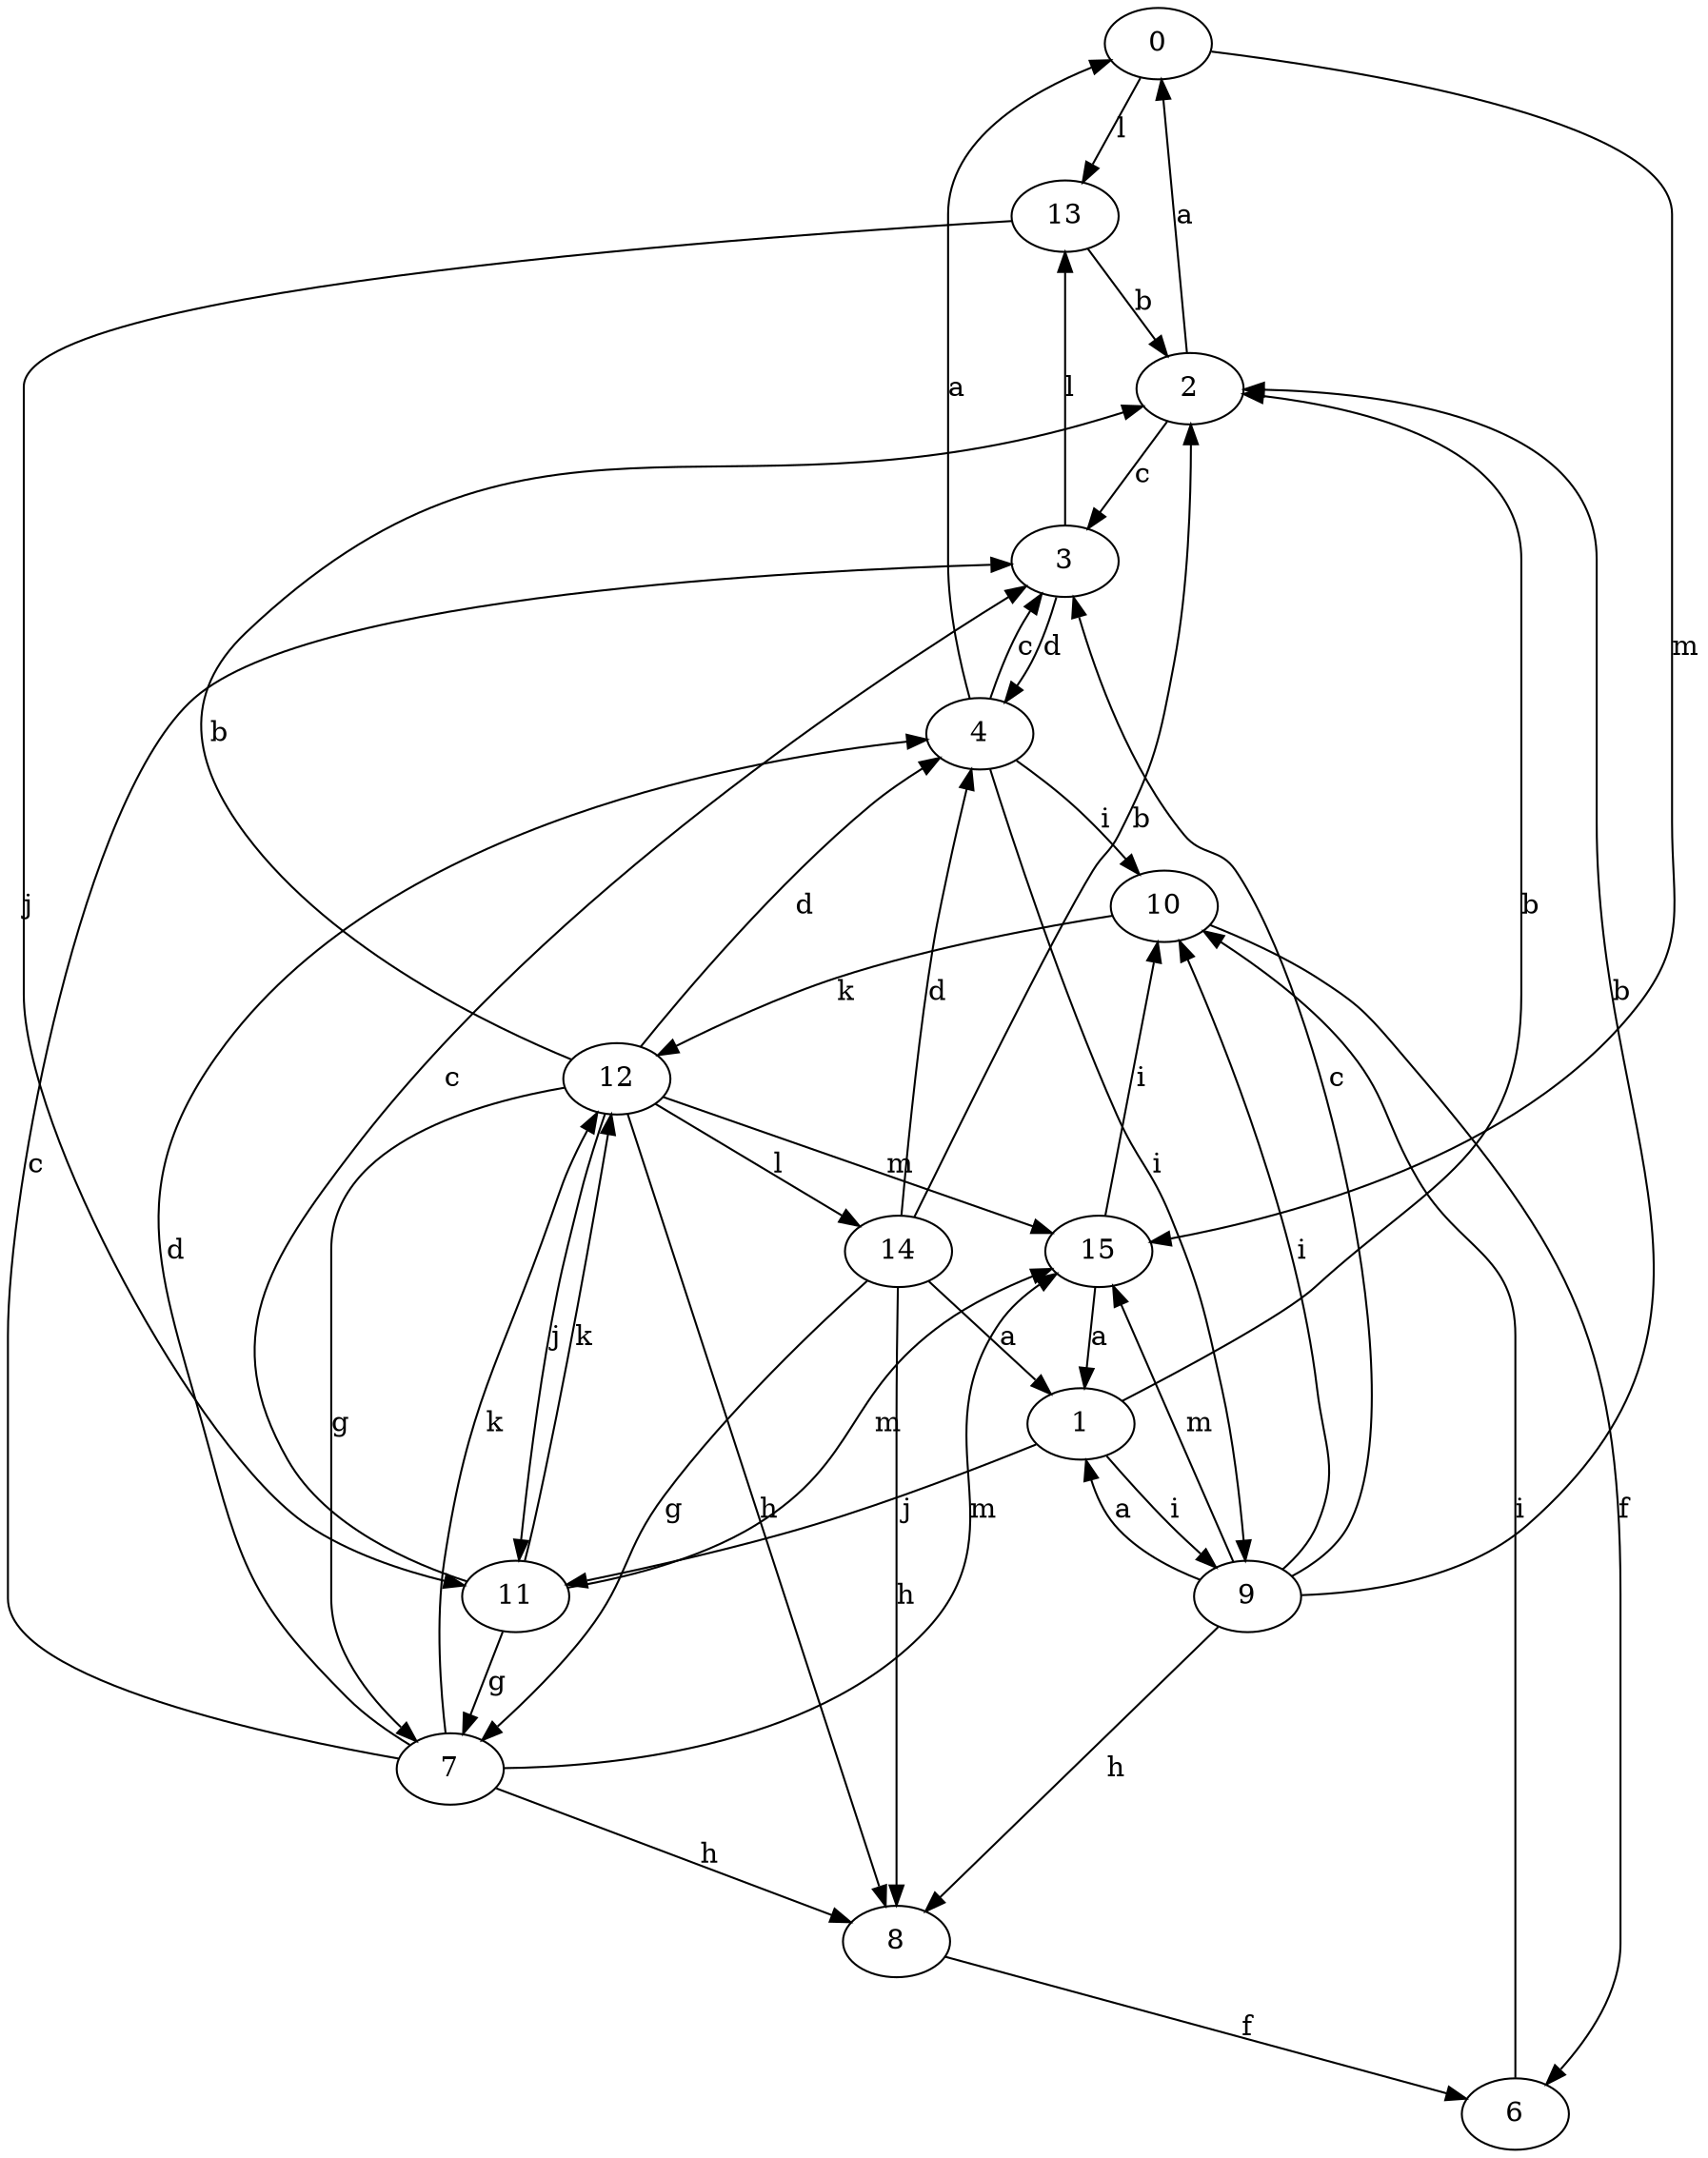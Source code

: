 strict digraph  {
0;
1;
2;
3;
4;
6;
7;
8;
9;
10;
11;
12;
13;
14;
15;
0 -> 13  [label=l];
0 -> 15  [label=m];
1 -> 2  [label=b];
1 -> 9  [label=i];
1 -> 11  [label=j];
2 -> 0  [label=a];
2 -> 3  [label=c];
3 -> 4  [label=d];
3 -> 13  [label=l];
4 -> 0  [label=a];
4 -> 3  [label=c];
4 -> 9  [label=i];
4 -> 10  [label=i];
6 -> 10  [label=i];
7 -> 3  [label=c];
7 -> 4  [label=d];
7 -> 8  [label=h];
7 -> 12  [label=k];
7 -> 15  [label=m];
8 -> 6  [label=f];
9 -> 1  [label=a];
9 -> 2  [label=b];
9 -> 3  [label=c];
9 -> 8  [label=h];
9 -> 10  [label=i];
9 -> 15  [label=m];
10 -> 6  [label=f];
10 -> 12  [label=k];
11 -> 3  [label=c];
11 -> 7  [label=g];
11 -> 12  [label=k];
11 -> 15  [label=m];
12 -> 2  [label=b];
12 -> 4  [label=d];
12 -> 7  [label=g];
12 -> 8  [label=h];
12 -> 11  [label=j];
12 -> 14  [label=l];
12 -> 15  [label=m];
13 -> 2  [label=b];
13 -> 11  [label=j];
14 -> 1  [label=a];
14 -> 2  [label=b];
14 -> 4  [label=d];
14 -> 7  [label=g];
14 -> 8  [label=h];
15 -> 1  [label=a];
15 -> 10  [label=i];
}
